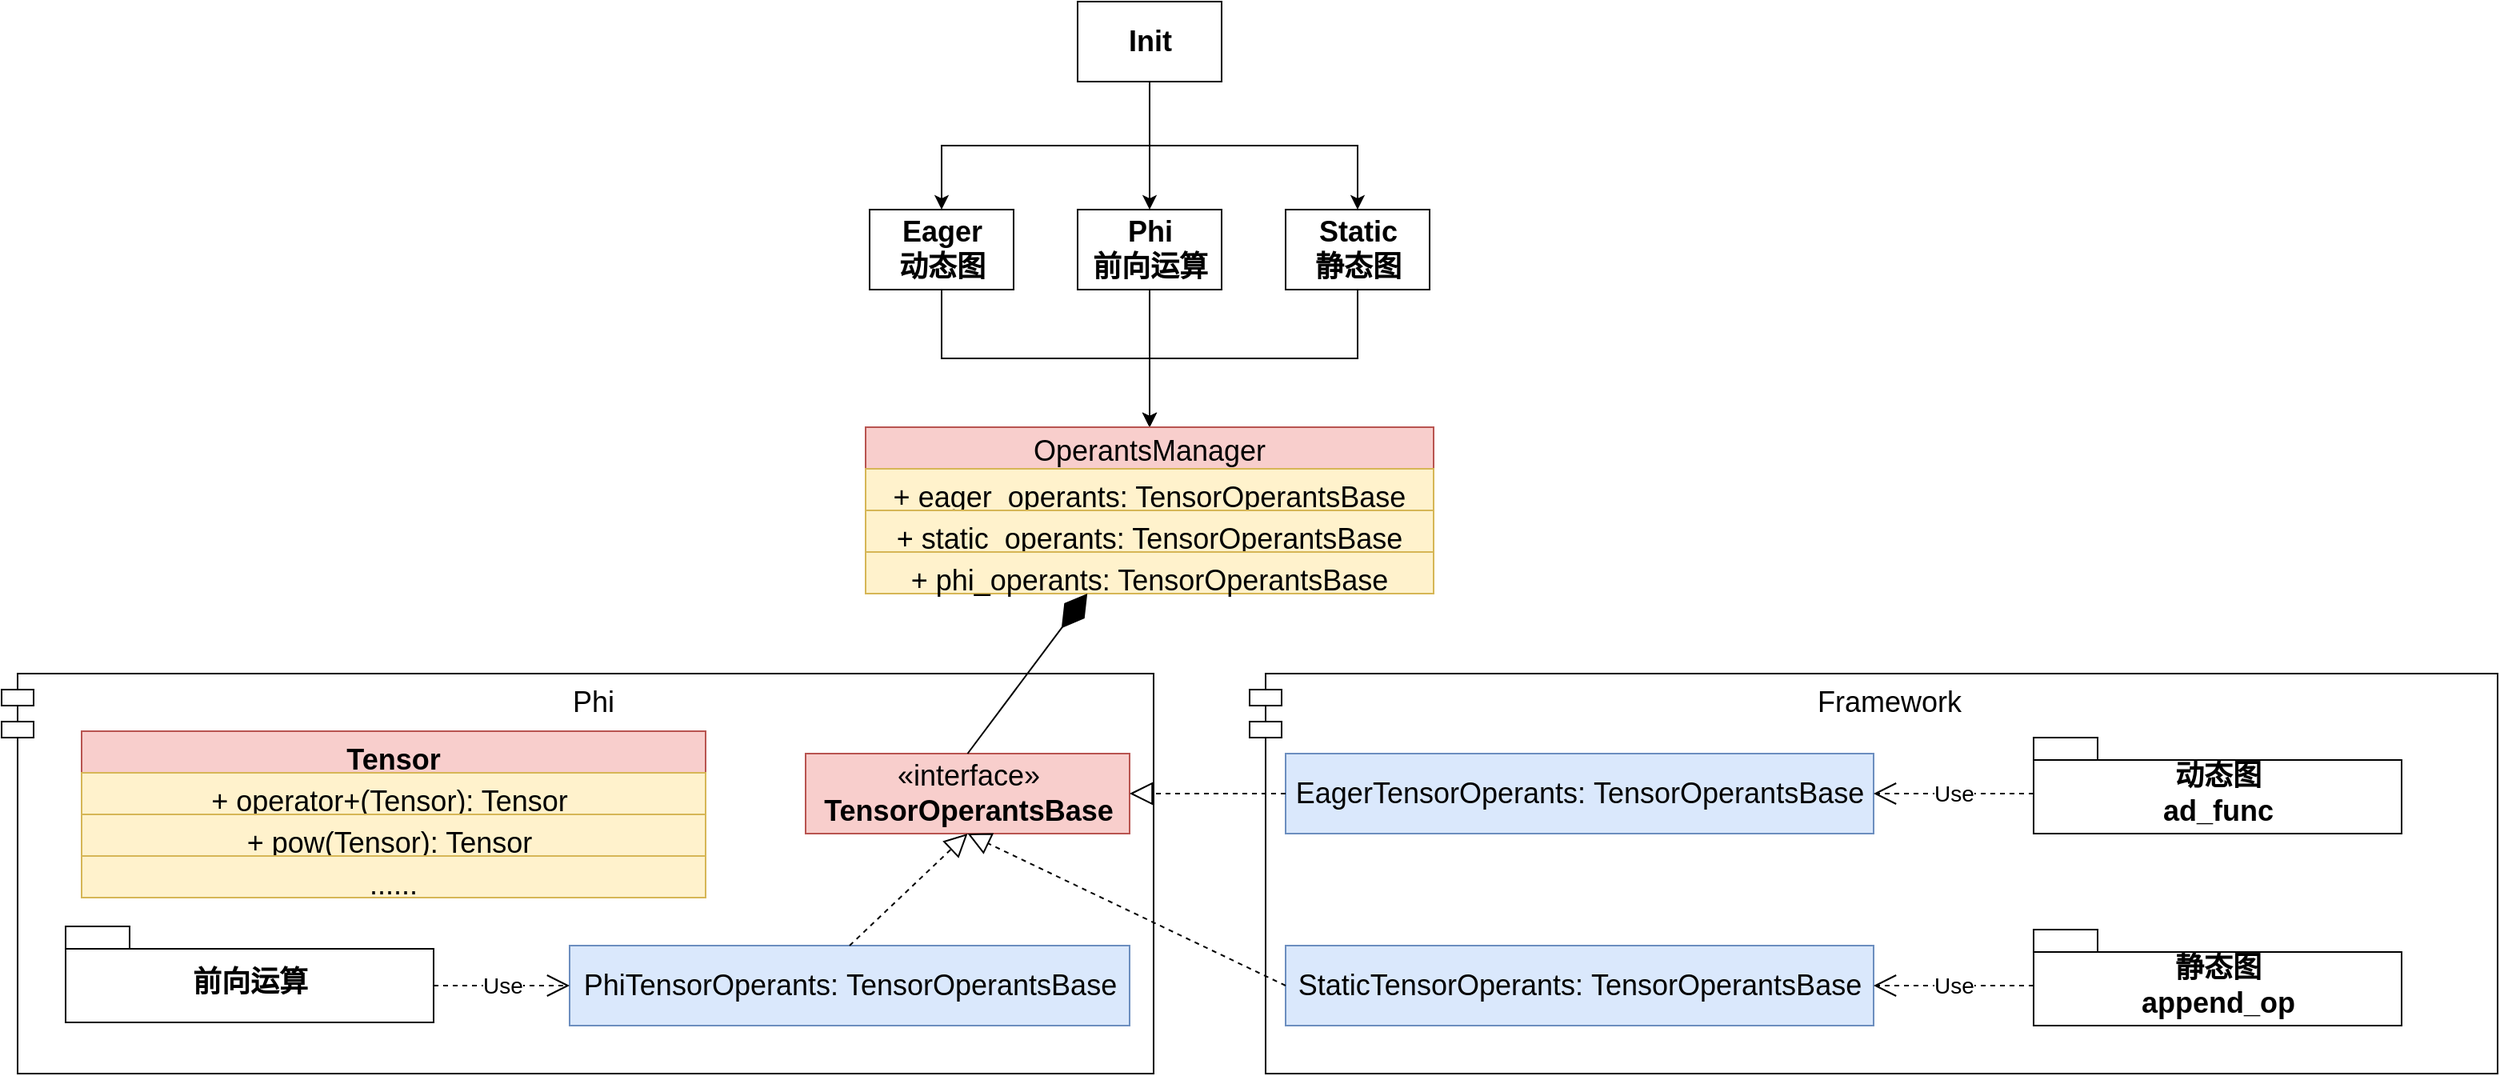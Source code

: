 <mxfile version="20.4.0" type="github">
  <diagram id="C5RBs43oDa-KdzZeNtuy" name="Page-1">
    <mxGraphModel dx="2088" dy="676" grid="1" gridSize="10" guides="1" tooltips="1" connect="1" arrows="1" fold="1" page="1" pageScale="1" pageWidth="827" pageHeight="1169" math="0" shadow="0">
      <root>
        <mxCell id="WIyWlLk6GJQsqaUBKTNV-0" />
        <mxCell id="WIyWlLk6GJQsqaUBKTNV-1" parent="WIyWlLk6GJQsqaUBKTNV-0" />
        <mxCell id="3pRZeUomV-_jTDMupkCG-2" value="" style="edgeStyle=orthogonalEdgeStyle;orthogonalLoop=1;jettySize=auto;html=1;fontSize=18;" edge="1" parent="WIyWlLk6GJQsqaUBKTNV-1" source="3pRZeUomV-_jTDMupkCG-0" target="3pRZeUomV-_jTDMupkCG-1">
          <mxGeometry relative="1" as="geometry" />
        </mxCell>
        <mxCell id="3pRZeUomV-_jTDMupkCG-3" style="edgeStyle=orthogonalEdgeStyle;orthogonalLoop=1;jettySize=auto;html=1;exitX=0.5;exitY=1;exitDx=0;exitDy=0;fontSize=18;rounded=0;entryX=0.5;entryY=0;entryDx=0;entryDy=0;" edge="1" parent="WIyWlLk6GJQsqaUBKTNV-1" source="3pRZeUomV-_jTDMupkCG-0" target="3pRZeUomV-_jTDMupkCG-4">
          <mxGeometry relative="1" as="geometry">
            <mxPoint x="532.5" y="150" as="targetPoint" />
            <Array as="points">
              <mxPoint x="398" y="110" />
              <mxPoint x="528" y="110" />
            </Array>
          </mxGeometry>
        </mxCell>
        <mxCell id="3pRZeUomV-_jTDMupkCG-6" style="edgeStyle=orthogonalEdgeStyle;rounded=0;orthogonalLoop=1;jettySize=auto;html=1;exitX=0.5;exitY=1;exitDx=0;exitDy=0;entryX=0.5;entryY=0;entryDx=0;entryDy=0;fontSize=18;" edge="1" parent="WIyWlLk6GJQsqaUBKTNV-1" source="3pRZeUomV-_jTDMupkCG-0" target="3pRZeUomV-_jTDMupkCG-5">
          <mxGeometry relative="1" as="geometry" />
        </mxCell>
        <mxCell id="3pRZeUomV-_jTDMupkCG-0" value="&lt;b&gt;&lt;font style=&quot;font-size: 18px;&quot;&gt;Init&lt;/font&gt;&lt;/b&gt;" style="whiteSpace=wrap;html=1;" vertex="1" parent="WIyWlLk6GJQsqaUBKTNV-1">
          <mxGeometry x="352.5" y="20" width="90" height="50" as="geometry" />
        </mxCell>
        <mxCell id="3pRZeUomV-_jTDMupkCG-12" style="edgeStyle=orthogonalEdgeStyle;rounded=0;orthogonalLoop=1;jettySize=auto;html=1;exitX=0.5;exitY=1;exitDx=0;exitDy=0;fontSize=18;entryX=0.5;entryY=0;entryDx=0;entryDy=0;" edge="1" parent="WIyWlLk6GJQsqaUBKTNV-1" source="3pRZeUomV-_jTDMupkCG-1" target="3pRZeUomV-_jTDMupkCG-7">
          <mxGeometry relative="1" as="geometry">
            <mxPoint x="397.5" y="330" as="targetPoint" />
          </mxGeometry>
        </mxCell>
        <mxCell id="3pRZeUomV-_jTDMupkCG-1" value="&lt;span style=&quot;font-size: 18px;&quot;&gt;&lt;b&gt;Phi&lt;br&gt;前向运算&lt;br&gt;&lt;/b&gt;&lt;/span&gt;" style="whiteSpace=wrap;html=1;" vertex="1" parent="WIyWlLk6GJQsqaUBKTNV-1">
          <mxGeometry x="352.5" y="150" width="90" height="50" as="geometry" />
        </mxCell>
        <mxCell id="3pRZeUomV-_jTDMupkCG-13" style="edgeStyle=orthogonalEdgeStyle;rounded=0;orthogonalLoop=1;jettySize=auto;html=1;exitX=0.5;exitY=1;exitDx=0;exitDy=0;entryX=0.5;entryY=0;entryDx=0;entryDy=0;fontSize=18;" edge="1" parent="WIyWlLk6GJQsqaUBKTNV-1" source="3pRZeUomV-_jTDMupkCG-4" target="3pRZeUomV-_jTDMupkCG-7">
          <mxGeometry relative="1" as="geometry" />
        </mxCell>
        <mxCell id="3pRZeUomV-_jTDMupkCG-4" value="&lt;span style=&quot;font-size: 18px;&quot;&gt;&lt;b&gt;Static&lt;br&gt;静态图&lt;br&gt;&lt;/b&gt;&lt;/span&gt;" style="whiteSpace=wrap;html=1;" vertex="1" parent="WIyWlLk6GJQsqaUBKTNV-1">
          <mxGeometry x="482.5" y="150" width="90" height="50" as="geometry" />
        </mxCell>
        <mxCell id="3pRZeUomV-_jTDMupkCG-11" style="edgeStyle=orthogonalEdgeStyle;rounded=0;orthogonalLoop=1;jettySize=auto;html=1;exitX=0.5;exitY=1;exitDx=0;exitDy=0;entryX=0.5;entryY=0;entryDx=0;entryDy=0;fontSize=18;" edge="1" parent="WIyWlLk6GJQsqaUBKTNV-1" source="3pRZeUomV-_jTDMupkCG-5" target="3pRZeUomV-_jTDMupkCG-7">
          <mxGeometry relative="1" as="geometry" />
        </mxCell>
        <mxCell id="3pRZeUomV-_jTDMupkCG-5" value="&lt;span style=&quot;font-size: 18px;&quot;&gt;&lt;b&gt;Eager&lt;br&gt;动态图&lt;br&gt;&lt;/b&gt;&lt;/span&gt;" style="whiteSpace=wrap;html=1;" vertex="1" parent="WIyWlLk6GJQsqaUBKTNV-1">
          <mxGeometry x="222.5" y="150" width="90" height="50" as="geometry" />
        </mxCell>
        <mxCell id="3pRZeUomV-_jTDMupkCG-7" value="OperantsManager" style="swimlane;fontStyle=0;childLayout=stackLayout;horizontal=1;startSize=26;fillColor=#f8cecc;horizontalStack=0;resizeParent=1;resizeParentMax=0;resizeLast=0;collapsible=1;marginBottom=0;fontSize=18;strokeColor=#b85450;" vertex="1" parent="WIyWlLk6GJQsqaUBKTNV-1">
          <mxGeometry x="220" y="286" width="355" height="104" as="geometry" />
        </mxCell>
        <mxCell id="3pRZeUomV-_jTDMupkCG-8" value="+ eager_operants: TensorOperantsBase" style="text;strokeColor=#d6b656;fillColor=#fff2cc;align=center;verticalAlign=top;spacingLeft=4;spacingRight=4;overflow=hidden;rotatable=0;points=[[0,0.5],[1,0.5]];portConstraint=eastwest;fontSize=18;" vertex="1" parent="3pRZeUomV-_jTDMupkCG-7">
          <mxGeometry y="26" width="355" height="26" as="geometry" />
        </mxCell>
        <mxCell id="3pRZeUomV-_jTDMupkCG-9" value="+ static_operants: TensorOperantsBase" style="text;strokeColor=#d6b656;fillColor=#fff2cc;align=center;verticalAlign=top;spacingLeft=4;spacingRight=4;overflow=hidden;rotatable=0;points=[[0,0.5],[1,0.5]];portConstraint=eastwest;fontSize=18;" vertex="1" parent="3pRZeUomV-_jTDMupkCG-7">
          <mxGeometry y="52" width="355" height="26" as="geometry" />
        </mxCell>
        <mxCell id="3pRZeUomV-_jTDMupkCG-10" value="+ phi_operants: TensorOperantsBase" style="text;strokeColor=#d6b656;fillColor=#fff2cc;align=center;verticalAlign=top;spacingLeft=4;spacingRight=4;overflow=hidden;rotatable=0;points=[[0,0.5],[1,0.5]];portConstraint=eastwest;fontSize=18;" vertex="1" parent="3pRZeUomV-_jTDMupkCG-7">
          <mxGeometry y="78" width="355" height="26" as="geometry" />
        </mxCell>
        <mxCell id="3pRZeUomV-_jTDMupkCG-18" value="Phi" style="shape=module;align=left;spacingLeft=20;align=center;verticalAlign=top;fontSize=18;" vertex="1" parent="WIyWlLk6GJQsqaUBKTNV-1">
          <mxGeometry x="-320" y="440" width="720" height="250" as="geometry" />
        </mxCell>
        <mxCell id="3pRZeUomV-_jTDMupkCG-19" value="Framework" style="shape=module;align=left;spacingLeft=20;align=center;verticalAlign=top;fontSize=18;" vertex="1" parent="WIyWlLk6GJQsqaUBKTNV-1">
          <mxGeometry x="460" y="440" width="780" height="250" as="geometry" />
        </mxCell>
        <mxCell id="3pRZeUomV-_jTDMupkCG-20" value="«interface»&lt;br&gt;&lt;b&gt;TensorOperantsBase&lt;/b&gt;" style="html=1;fontSize=18;fillColor=#f8cecc;strokeColor=#b85450;" vertex="1" parent="WIyWlLk6GJQsqaUBKTNV-1">
          <mxGeometry x="182.5" y="490" width="202.5" height="50" as="geometry" />
        </mxCell>
        <mxCell id="3pRZeUomV-_jTDMupkCG-29" value="PhiTensorOperants:&amp;nbsp;TensorOperantsBase" style="html=1;fontSize=18;fillColor=#dae8fc;strokeColor=#6c8ebf;" vertex="1" parent="WIyWlLk6GJQsqaUBKTNV-1">
          <mxGeometry x="35" y="610" width="350" height="50" as="geometry" />
        </mxCell>
        <mxCell id="3pRZeUomV-_jTDMupkCG-30" value="EagerTensorOperants:&amp;nbsp;TensorOperantsBase" style="html=1;fontSize=18;fillColor=#dae8fc;strokeColor=#6c8ebf;" vertex="1" parent="WIyWlLk6GJQsqaUBKTNV-1">
          <mxGeometry x="482.5" y="490" width="367.5" height="50" as="geometry" />
        </mxCell>
        <mxCell id="3pRZeUomV-_jTDMupkCG-31" value="StaticTensorOperants:&amp;nbsp;TensorOperantsBase" style="html=1;fontSize=18;fillColor=#dae8fc;strokeColor=#6c8ebf;" vertex="1" parent="WIyWlLk6GJQsqaUBKTNV-1">
          <mxGeometry x="482.5" y="610" width="367.5" height="50" as="geometry" />
        </mxCell>
        <mxCell id="3pRZeUomV-_jTDMupkCG-39" value="" style="endArrow=diamondThin;endFill=1;endSize=24;html=1;rounded=0;fontSize=18;exitX=0.5;exitY=0;exitDx=0;exitDy=0;" edge="1" parent="WIyWlLk6GJQsqaUBKTNV-1" source="3pRZeUomV-_jTDMupkCG-20" target="3pRZeUomV-_jTDMupkCG-7">
          <mxGeometry width="160" relative="1" as="geometry">
            <mxPoint x="340" y="540" as="sourcePoint" />
            <mxPoint x="500" y="540" as="targetPoint" />
          </mxGeometry>
        </mxCell>
        <mxCell id="3pRZeUomV-_jTDMupkCG-43" value="&lt;font style=&quot;font-size: 18px;&quot;&gt;动态图&lt;br&gt;ad_func&lt;/font&gt;" style="shape=folder;fontStyle=1;spacingTop=10;tabWidth=40;tabHeight=14;tabPosition=left;html=1;fontSize=14;" vertex="1" parent="WIyWlLk6GJQsqaUBKTNV-1">
          <mxGeometry x="950" y="480" width="230" height="60" as="geometry" />
        </mxCell>
        <mxCell id="3pRZeUomV-_jTDMupkCG-44" value="" style="endArrow=block;dashed=1;endFill=0;endSize=12;html=1;rounded=0;fontSize=14;entryX=0.5;entryY=1;entryDx=0;entryDy=0;exitX=0;exitY=0.5;exitDx=0;exitDy=0;" edge="1" parent="WIyWlLk6GJQsqaUBKTNV-1" source="3pRZeUomV-_jTDMupkCG-31" target="3pRZeUomV-_jTDMupkCG-20">
          <mxGeometry width="160" relative="1" as="geometry">
            <mxPoint x="370" y="580" as="sourcePoint" />
            <mxPoint x="530" y="580" as="targetPoint" />
          </mxGeometry>
        </mxCell>
        <mxCell id="3pRZeUomV-_jTDMupkCG-45" value="" style="endArrow=block;dashed=1;endFill=0;endSize=12;html=1;rounded=0;fontSize=14;entryX=0.5;entryY=1;entryDx=0;entryDy=0;exitX=0.5;exitY=0;exitDx=0;exitDy=0;" edge="1" parent="WIyWlLk6GJQsqaUBKTNV-1" source="3pRZeUomV-_jTDMupkCG-29" target="3pRZeUomV-_jTDMupkCG-20">
          <mxGeometry width="160" relative="1" as="geometry">
            <mxPoint x="190" y="700" as="sourcePoint" />
            <mxPoint x="350" y="700" as="targetPoint" />
          </mxGeometry>
        </mxCell>
        <mxCell id="3pRZeUomV-_jTDMupkCG-46" value="" style="endArrow=block;dashed=1;endFill=0;endSize=12;html=1;rounded=0;fontSize=14;entryX=1;entryY=0.5;entryDx=0;entryDy=0;exitX=0;exitY=0.5;exitDx=0;exitDy=0;" edge="1" parent="WIyWlLk6GJQsqaUBKTNV-1" source="3pRZeUomV-_jTDMupkCG-30" target="3pRZeUomV-_jTDMupkCG-20">
          <mxGeometry width="160" relative="1" as="geometry">
            <mxPoint x="492.5" y="645" as="sourcePoint" />
            <mxPoint x="293.75" y="550" as="targetPoint" />
          </mxGeometry>
        </mxCell>
        <mxCell id="3pRZeUomV-_jTDMupkCG-47" value="Use" style="endArrow=open;endSize=12;dashed=1;html=1;rounded=0;fontSize=14;entryX=1;entryY=0.5;entryDx=0;entryDy=0;" edge="1" parent="WIyWlLk6GJQsqaUBKTNV-1" target="3pRZeUomV-_jTDMupkCG-30">
          <mxGeometry width="160" relative="1" as="geometry">
            <mxPoint x="950" y="515" as="sourcePoint" />
            <mxPoint x="920" y="490" as="targetPoint" />
          </mxGeometry>
        </mxCell>
        <mxCell id="3pRZeUomV-_jTDMupkCG-48" value="&lt;font style=&quot;font-size: 18px;&quot;&gt;静态图&lt;br&gt;append_op&lt;br&gt;&lt;/font&gt;" style="shape=folder;fontStyle=1;spacingTop=10;tabWidth=40;tabHeight=14;tabPosition=left;html=1;fontSize=14;" vertex="1" parent="WIyWlLk6GJQsqaUBKTNV-1">
          <mxGeometry x="950" y="600" width="230" height="60" as="geometry" />
        </mxCell>
        <mxCell id="3pRZeUomV-_jTDMupkCG-49" value="Use" style="endArrow=open;endSize=12;dashed=1;html=1;rounded=0;fontSize=14;entryX=1;entryY=0.5;entryDx=0;entryDy=0;" edge="1" parent="WIyWlLk6GJQsqaUBKTNV-1" target="3pRZeUomV-_jTDMupkCG-31">
          <mxGeometry width="160" relative="1" as="geometry">
            <mxPoint x="950" y="635" as="sourcePoint" />
            <mxPoint x="860.0" y="525" as="targetPoint" />
          </mxGeometry>
        </mxCell>
        <mxCell id="3pRZeUomV-_jTDMupkCG-50" value="&lt;span style=&quot;font-size: 18px;&quot;&gt;前向运算&lt;br&gt;&lt;/span&gt;" style="shape=folder;fontStyle=1;spacingTop=10;tabWidth=40;tabHeight=14;tabPosition=left;html=1;fontSize=14;" vertex="1" parent="WIyWlLk6GJQsqaUBKTNV-1">
          <mxGeometry x="-280" y="598" width="230" height="60" as="geometry" />
        </mxCell>
        <mxCell id="3pRZeUomV-_jTDMupkCG-51" value="Use" style="endArrow=open;endSize=12;dashed=1;html=1;rounded=0;fontSize=14;entryX=0;entryY=0.5;entryDx=0;entryDy=0;exitX=0;exitY=0;exitDx=230;exitDy=37;exitPerimeter=0;" edge="1" parent="WIyWlLk6GJQsqaUBKTNV-1" source="3pRZeUomV-_jTDMupkCG-50" target="3pRZeUomV-_jTDMupkCG-29">
          <mxGeometry width="160" relative="1" as="geometry">
            <mxPoint x="230.0" y="750" as="sourcePoint" />
            <mxPoint x="130.0" y="750" as="targetPoint" />
          </mxGeometry>
        </mxCell>
        <mxCell id="3pRZeUomV-_jTDMupkCG-61" value="" style="group" vertex="1" connectable="0" parent="WIyWlLk6GJQsqaUBKTNV-1">
          <mxGeometry x="-270" y="476" width="390" height="104" as="geometry" />
        </mxCell>
        <mxCell id="3pRZeUomV-_jTDMupkCG-53" value="Tensor" style="swimlane;fontStyle=1;align=center;verticalAlign=top;childLayout=stackLayout;horizontal=1;startSize=26;horizontalStack=0;resizeParent=1;resizeParentMax=0;resizeLast=0;collapsible=1;marginBottom=0;fontSize=18;fillColor=#f8cecc;strokeColor=#b85450;" vertex="1" parent="3pRZeUomV-_jTDMupkCG-61">
          <mxGeometry width="390" height="78" as="geometry" />
        </mxCell>
        <mxCell id="3pRZeUomV-_jTDMupkCG-54" value="+ operator+(Tensor): Tensor " style="text;strokeColor=#d6b656;fillColor=#fff2cc;align=center;verticalAlign=top;spacingLeft=4;spacingRight=4;overflow=hidden;rotatable=0;points=[[0,0.5],[1,0.5]];portConstraint=eastwest;fontSize=18;" vertex="1" parent="3pRZeUomV-_jTDMupkCG-53">
          <mxGeometry y="26" width="390" height="26" as="geometry" />
        </mxCell>
        <mxCell id="3pRZeUomV-_jTDMupkCG-56" value="+ pow(Tensor): Tensor " style="text;strokeColor=#d6b656;fillColor=#fff2cc;align=center;verticalAlign=top;spacingLeft=4;spacingRight=4;overflow=hidden;rotatable=0;points=[[0,0.5],[1,0.5]];portConstraint=eastwest;fontSize=18;" vertex="1" parent="3pRZeUomV-_jTDMupkCG-53">
          <mxGeometry y="52" width="390" height="26" as="geometry" />
        </mxCell>
        <mxCell id="3pRZeUomV-_jTDMupkCG-60" value="......" style="text;strokeColor=#d6b656;fillColor=#fff2cc;align=center;verticalAlign=top;spacingLeft=4;spacingRight=4;overflow=hidden;rotatable=0;points=[[0,0.5],[1,0.5]];portConstraint=eastwest;fontSize=18;" vertex="1" parent="3pRZeUomV-_jTDMupkCG-61">
          <mxGeometry y="78" width="390" height="26" as="geometry" />
        </mxCell>
      </root>
    </mxGraphModel>
  </diagram>
</mxfile>

